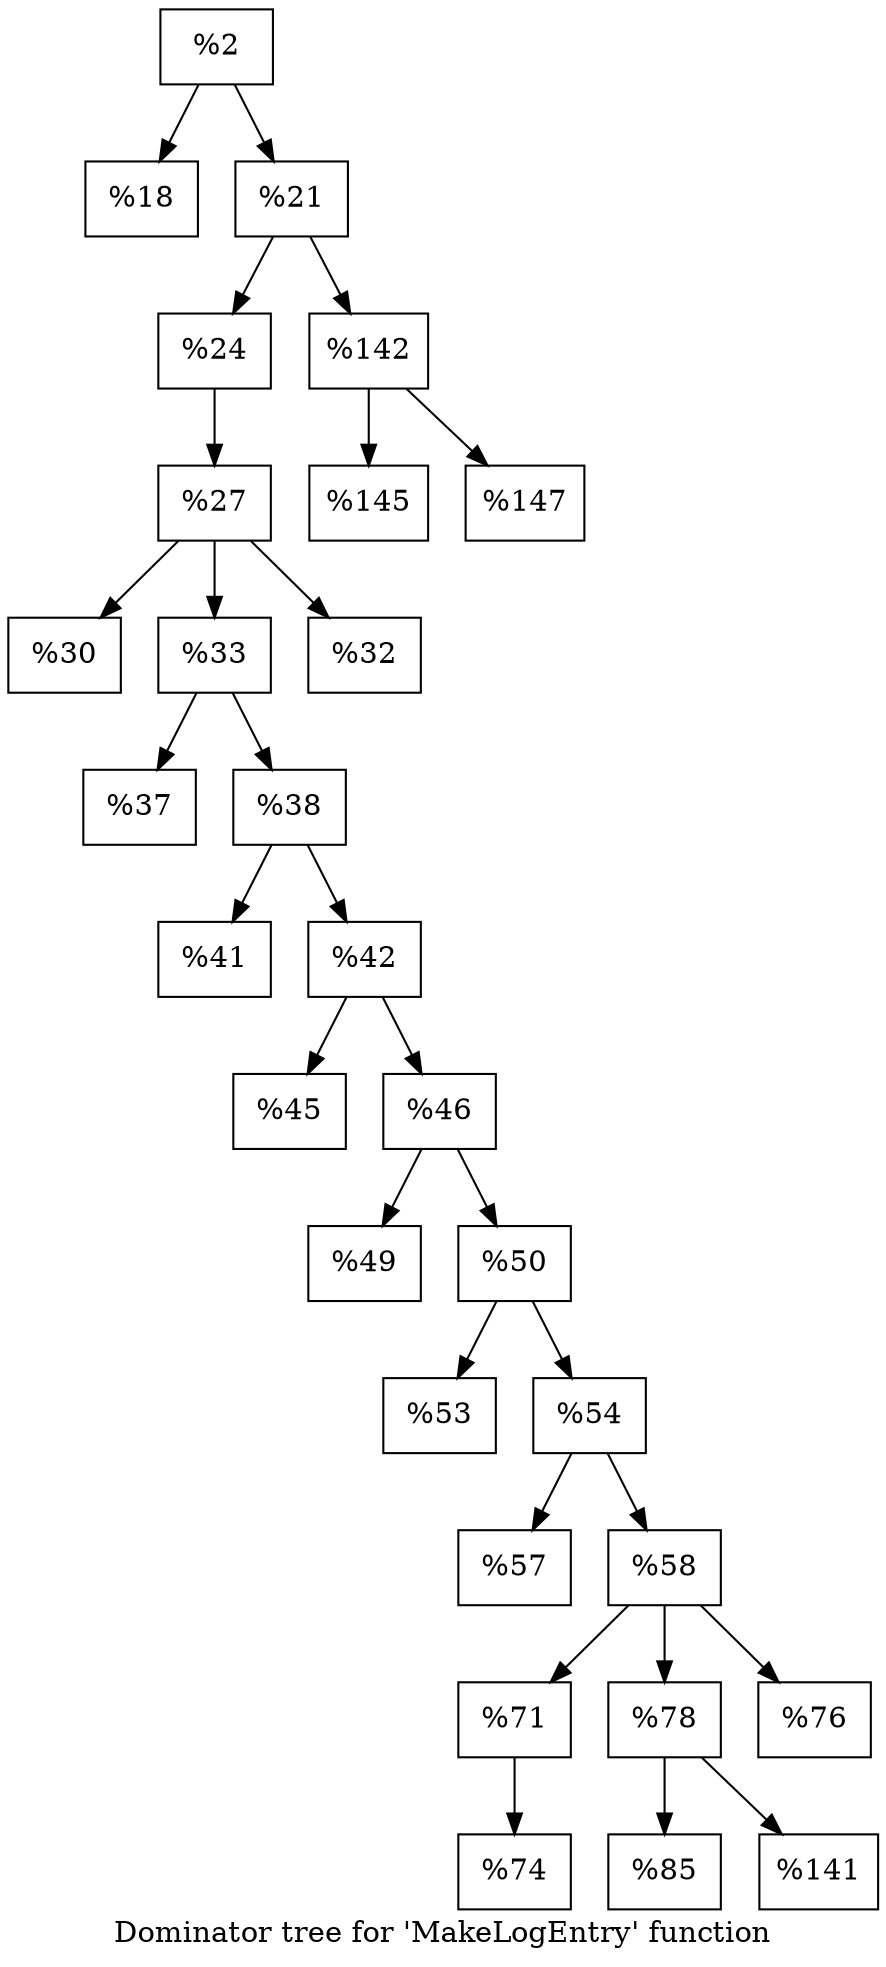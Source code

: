 digraph "Dominator tree for 'MakeLogEntry' function" {
	label="Dominator tree for 'MakeLogEntry' function";

	Node0x259bb90 [shape=record,label="{%2}"];
	Node0x259bb90 -> Node0x25e08d0;
	Node0x259bb90 -> Node0x25995c0;
	Node0x25e08d0 [shape=record,label="{%18}"];
	Node0x25995c0 [shape=record,label="{%21}"];
	Node0x25995c0 -> Node0x25c22a0;
	Node0x25995c0 -> Node0x2599710;
	Node0x25c22a0 [shape=record,label="{%24}"];
	Node0x25c22a0 -> Node0x25c2950;
	Node0x25c2950 [shape=record,label="{%27}"];
	Node0x25c2950 -> Node0x25ae370;
	Node0x25c2950 -> Node0x2565860;
	Node0x25c2950 -> Node0x25db5c0;
	Node0x25ae370 [shape=record,label="{%30}"];
	Node0x2565860 [shape=record,label="{%33}"];
	Node0x2565860 -> Node0x25ed340;
	Node0x2565860 -> Node0x255fa60;
	Node0x25ed340 [shape=record,label="{%37}"];
	Node0x255fa60 [shape=record,label="{%38}"];
	Node0x255fa60 -> Node0x256a140;
	Node0x255fa60 -> Node0x256d290;
	Node0x256a140 [shape=record,label="{%41}"];
	Node0x256d290 [shape=record,label="{%42}"];
	Node0x256d290 -> Node0x25592f0;
	Node0x256d290 -> Node0x2598100;
	Node0x25592f0 [shape=record,label="{%45}"];
	Node0x2598100 [shape=record,label="{%46}"];
	Node0x2598100 -> Node0x25a38d0;
	Node0x2598100 -> Node0x25a9c00;
	Node0x25a38d0 [shape=record,label="{%49}"];
	Node0x25a9c00 [shape=record,label="{%50}"];
	Node0x25a9c00 -> Node0x2555b40;
	Node0x25a9c00 -> Node0x25a4c90;
	Node0x2555b40 [shape=record,label="{%53}"];
	Node0x25a4c90 [shape=record,label="{%54}"];
	Node0x25a4c90 -> Node0x25b25d0;
	Node0x25a4c90 -> Node0x25f2ea0;
	Node0x25b25d0 [shape=record,label="{%57}"];
	Node0x25f2ea0 [shape=record,label="{%58}"];
	Node0x25f2ea0 -> Node0x2588360;
	Node0x25f2ea0 -> Node0x25e84e0;
	Node0x25f2ea0 -> Node0x2561da0;
	Node0x2588360 [shape=record,label="{%71}"];
	Node0x2588360 -> Node0x254fd60;
	Node0x254fd60 [shape=record,label="{%74}"];
	Node0x25e84e0 [shape=record,label="{%78}"];
	Node0x25e84e0 -> Node0x25a6c60;
	Node0x25e84e0 -> Node0x257e2a0;
	Node0x25a6c60 [shape=record,label="{%85}"];
	Node0x257e2a0 [shape=record,label="{%141}"];
	Node0x2561da0 [shape=record,label="{%76}"];
	Node0x25db5c0 [shape=record,label="{%32}"];
	Node0x2599710 [shape=record,label="{%142}"];
	Node0x2599710 -> Node0x255e5e0;
	Node0x2599710 -> Node0x25da810;
	Node0x255e5e0 [shape=record,label="{%145}"];
	Node0x25da810 [shape=record,label="{%147}"];
}
